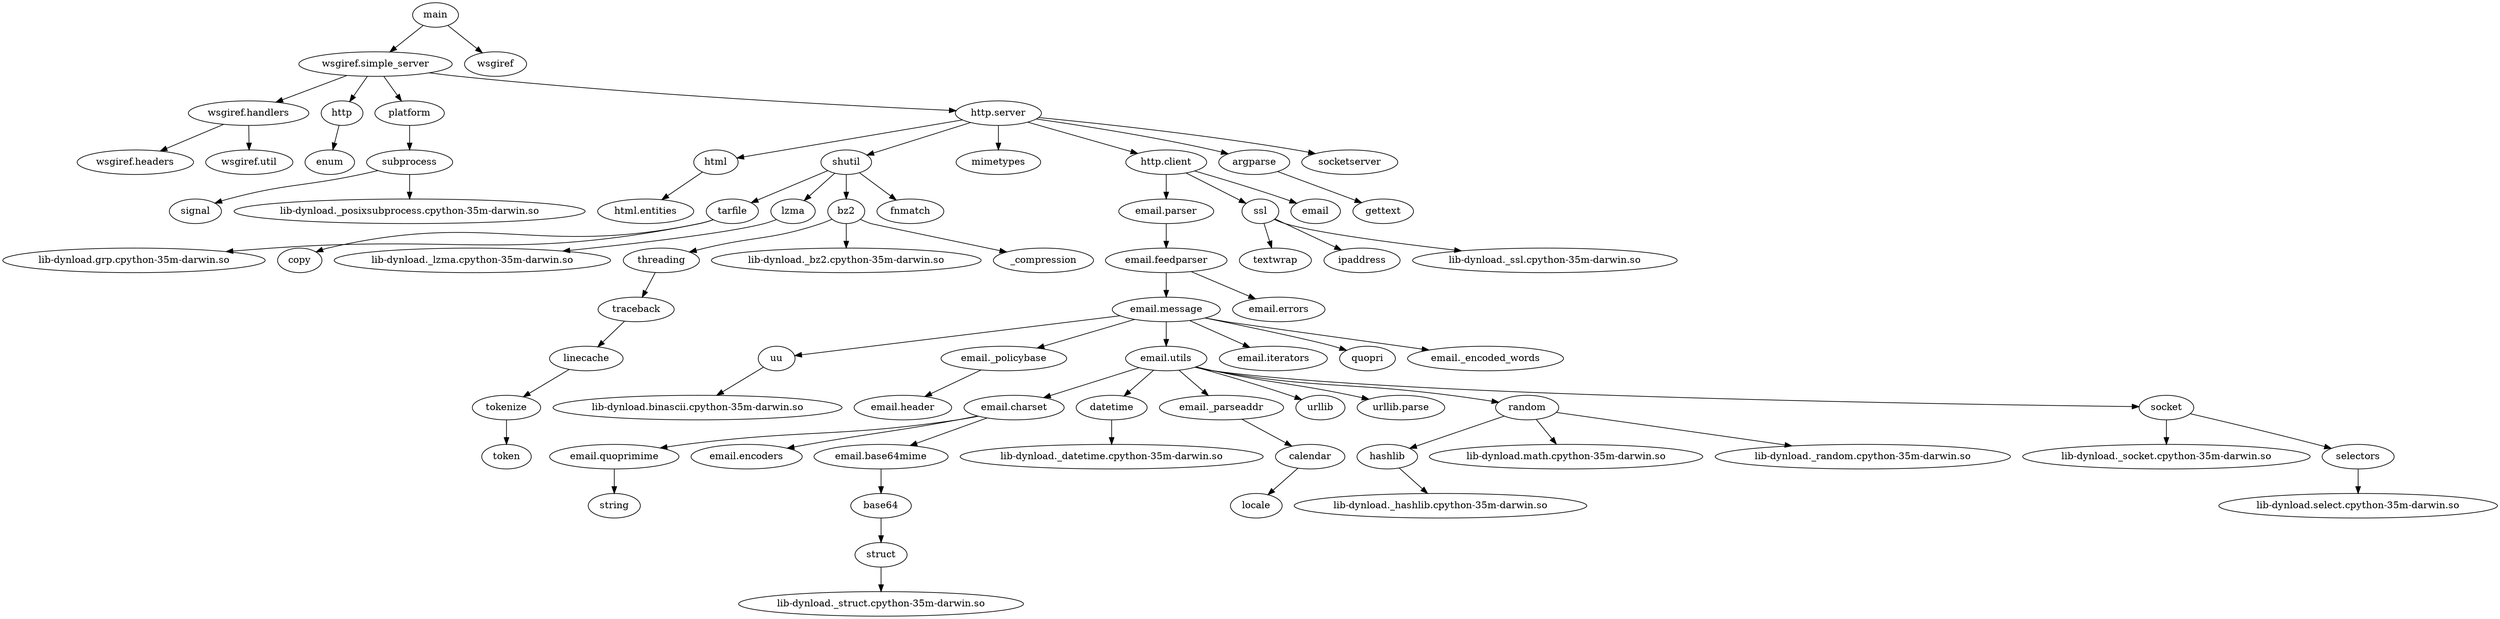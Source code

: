 digraph g {
    g0 [label="wsgiref.handlers"]
    g1 [label="wsgiref.headers"]
    g2 [label="wsgiref.util"]
    g3 [label="uu"]
    g4 [label="lib-dynload.binascii.cpython-35m-darwin.so"]
    g5 [label="struct"]
    g6 [label="lib-dynload._struct.cpython-35m-darwin.so"]
    g7 [label="hashlib"]
    g8 [label="lib-dynload._hashlib.cpython-35m-darwin.so"]
    g9 [label="threading"]
    g10 [label="traceback"]
    g11 [label="html"]
    g12 [label="html.entities"]
    g13 [label="email.quoprimime"]
    g14 [label="string"]
    g15 [label="email.parser"]
    g16 [label="email.feedparser"]
    g17 [label="tarfile"]
    g18 [label="lib-dynload.grp.cpython-35m-darwin.so"]
    g19 [label="copy"]
    g20 [label="shutil"]
    g21 [label="lzma"]
    g22 [label="bz2"]
    g23 [label="fnmatch"]
    g24 [label="http"]
    g25 [label="enum"]
    g26 [label="email.charset"]
    g27 [label="email.encoders"]
    g28 [label="email.base64mime"]
    g29 [label="wsgiref.simple_server"]
    g30 [label="platform"]
    g31 [label="http.server"]
    g32 [label="linecache"]
    g33 [label="tokenize"]
    g34 [label="subprocess"]
    g35 [label="datetime"]
    g36 [label="lib-dynload._datetime.cpython-35m-darwin.so"]
    g37 [label="email.message"]
    g38 [label="email.errors"]
    g39 [label="token"]
    g40 [label="mimetypes"]
    g41 [label="http.client"]
    g42 [label="argparse"]
    g43 [label="socketserver"]
    g44 [label="email._policybase"]
    g45 [label="email.header"]
    g46 [label="signal"]
    g47 [label="lib-dynload._posixsubprocess.cpython-35m-darwin.so"]
    g48 [label="email.utils"]
    g49 [label="email._parseaddr"]
    g50 [label="urllib"]
    g51 [label="urllib.parse"]
    g52 [label="random"]
    g53 [label="socket"]
    g54 [label="ssl"]
    g55 [label="email"]
    g56 [label="calendar"]
    g57 [label="textwrap"]
    g58 [label="ipaddress"]
    g59 [label="lib-dynload._ssl.cpython-35m-darwin.so"]
    g60 [label="base64"]
    g61 [label="lib-dynload._bz2.cpython-35m-darwin.so"]
    g62 [label="_compression"]
    g63 [label="main"]
    g64 [label="wsgiref"]
    g65 [label="email.iterators"]
    g66 [label="quopri"]
    g67 [label="email._encoded_words"]
    g68 [label="locale"]
    g69 [label="lib-dynload.math.cpython-35m-darwin.so"]
    g70 [label="lib-dynload._random.cpython-35m-darwin.so"]
    g71 [label="gettext"]
    g72 [label="lib-dynload._lzma.cpython-35m-darwin.so"]
    g73 [label="lib-dynload._socket.cpython-35m-darwin.so"]
    g74 [label="selectors"]
    g75 [label="lib-dynload.select.cpython-35m-darwin.so"]
    g0 -> g1
    g0 -> g2
    g3 -> g4
    g5 -> g6
    g7 -> g8
    g9 -> g10
    g11 -> g12
    g13 -> g14
    g15 -> g16
    g17 -> g18
    g17 -> g19
    g20 -> g17
    g20 -> g21
    g20 -> g22
    g20 -> g23
    g24 -> g25
    g26 -> g13
    g26 -> g27
    g26 -> g28
    g29 -> g24
    g29 -> g30
    g29 -> g31
    g29 -> g0
    g32 -> g33
    g30 -> g34
    g35 -> g36
    g16 -> g37
    g16 -> g38
    g33 -> g39
    g31 -> g40
    g31 -> g11
    g31 -> g41
    g31 -> g20
    g31 -> g42
    g31 -> g43
    g44 -> g45
    g34 -> g46
    g34 -> g47
    g48 -> g49
    g48 -> g50
    g48 -> g26
    g48 -> g51
    g48 -> g52
    g48 -> g35
    g48 -> g53
    g41 -> g54
    g41 -> g15
    g41 -> g55
    g49 -> g56
    g54 -> g57
    g54 -> g58
    g54 -> g59
    g60 -> g5
    g22 -> g61
    g22 -> g9
    g22 -> g62
    g63 -> g29
    g63 -> g64
    g37 -> g3
    g37 -> g44
    g37 -> g65
    g37 -> g66
    g37 -> g67
    g37 -> g48
    g56 -> g68
    g28 -> g60
    g52 -> g69
    g52 -> g7
    g52 -> g70
    g10 -> g32
    g42 -> g71
    g21 -> g72
    g53 -> g73
    g53 -> g74
    g74 -> g75
}
